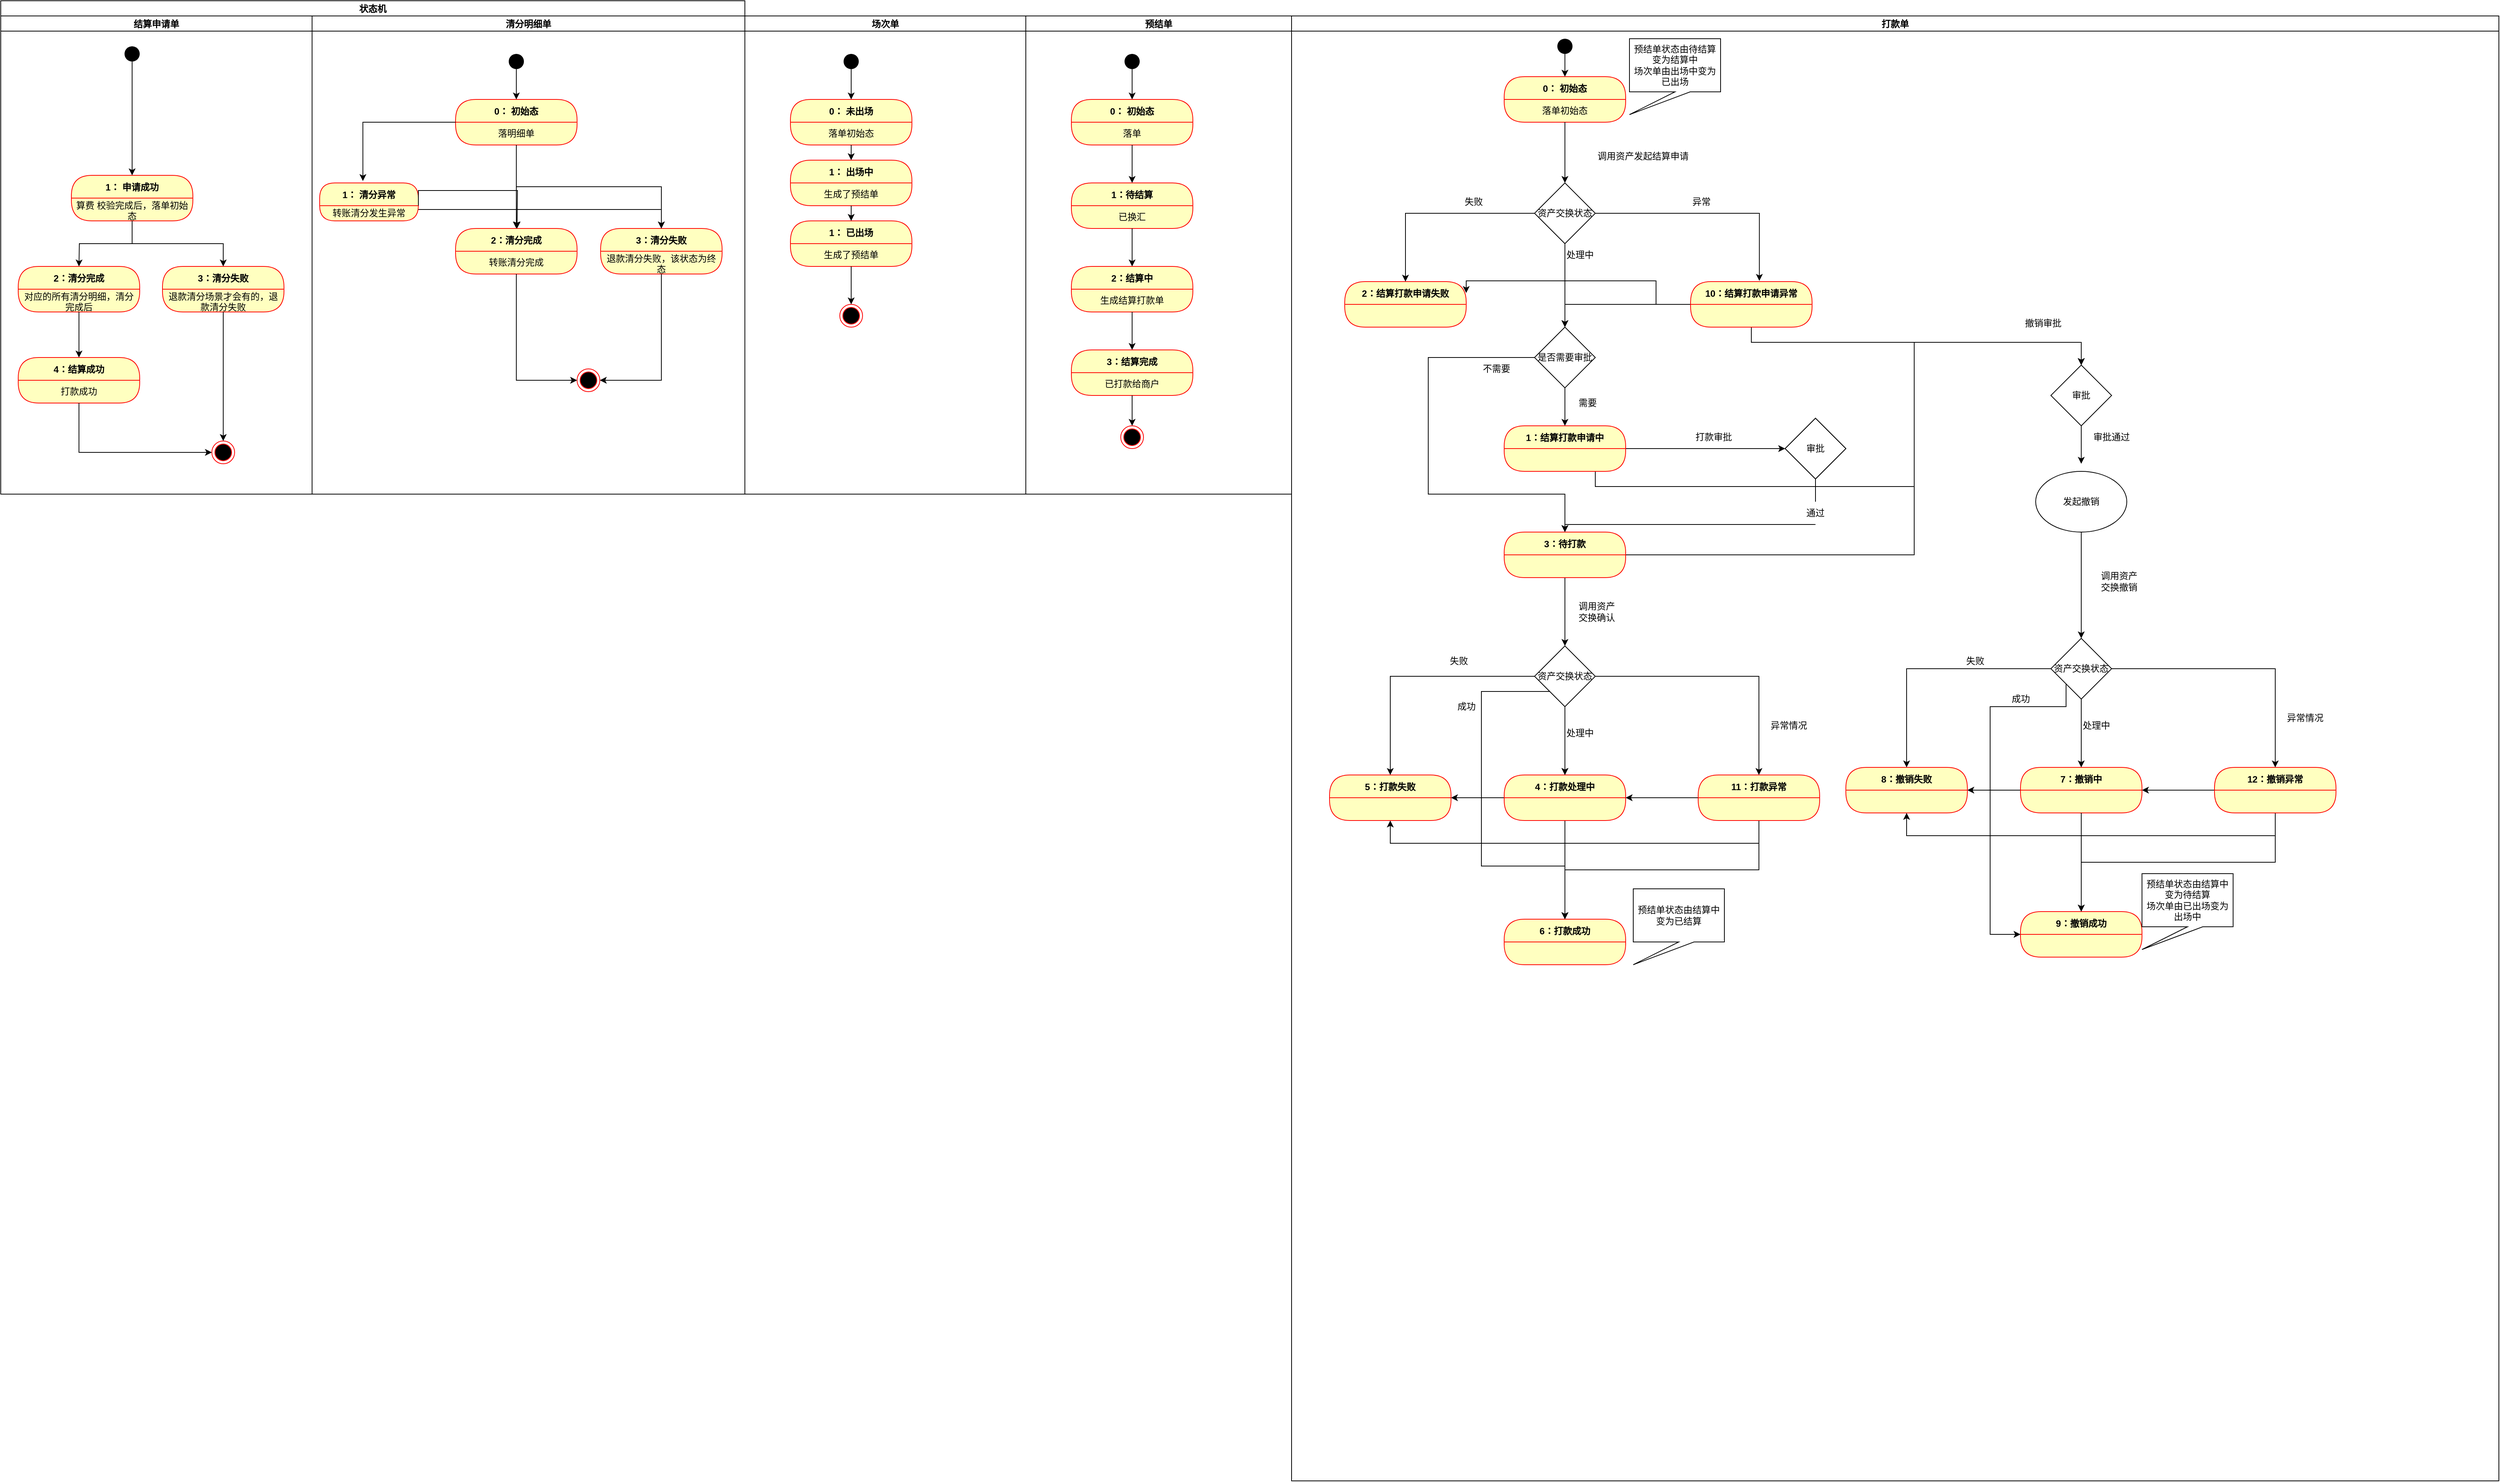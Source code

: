 <mxfile version="15.9.6" type="github">
  <diagram id="C5RBs43oDa-KdzZeNtuy" name="Page-1">
    <mxGraphModel dx="1022" dy="436" grid="1" gridSize="10" guides="1" tooltips="1" connect="1" arrows="1" fold="1" page="1" pageScale="1" pageWidth="827" pageHeight="1169" math="0" shadow="0">
      <root>
        <mxCell id="WIyWlLk6GJQsqaUBKTNV-0" />
        <mxCell id="WIyWlLk6GJQsqaUBKTNV-1" parent="WIyWlLk6GJQsqaUBKTNV-0" />
        <mxCell id="9godZGXGINCwYg5NOnyd-0" value="状态机" style="swimlane;childLayout=stackLayout;resizeParent=1;resizeParentMax=0;startSize=20;flipH=1;" parent="WIyWlLk6GJQsqaUBKTNV-1" vertex="1">
          <mxGeometry x="30" y="40" width="980" height="650" as="geometry" />
        </mxCell>
        <mxCell id="9godZGXGINCwYg5NOnyd-1" value="结算申请单" style="swimlane;startSize=20;" parent="9godZGXGINCwYg5NOnyd-0" vertex="1">
          <mxGeometry y="20" width="410" height="630" as="geometry" />
        </mxCell>
        <mxCell id="9godZGXGINCwYg5NOnyd-2" value="" style="ellipse;fillColor=#000000;strokeColor=none;" parent="9godZGXGINCwYg5NOnyd-1" vertex="1">
          <mxGeometry x="163" y="40" width="20" height="20" as="geometry" />
        </mxCell>
        <mxCell id="9godZGXGINCwYg5NOnyd-21" value="2：清分完成" style="swimlane;fontStyle=1;align=center;verticalAlign=middle;childLayout=stackLayout;horizontal=1;startSize=30;horizontalStack=0;resizeParent=0;resizeLast=1;container=0;fontColor=#000000;collapsible=0;rounded=1;arcSize=30;strokeColor=#ff0000;fillColor=#ffffc0;swimlaneFillColor=#ffffc0;dropTarget=0;" parent="9godZGXGINCwYg5NOnyd-1" vertex="1">
          <mxGeometry x="23" y="330" width="160" height="60" as="geometry" />
        </mxCell>
        <mxCell id="9godZGXGINCwYg5NOnyd-22" value="对应的所有清分明细，清分完成后" style="text;html=1;strokeColor=none;fillColor=none;align=center;verticalAlign=middle;spacingLeft=4;spacingRight=4;whiteSpace=wrap;overflow=hidden;rotatable=0;fontColor=#000000;" parent="9godZGXGINCwYg5NOnyd-21" vertex="1">
          <mxGeometry y="30" width="160" height="30" as="geometry" />
        </mxCell>
        <mxCell id="9godZGXGINCwYg5NOnyd-23" value="3：清分失败" style="swimlane;fontStyle=1;align=center;verticalAlign=middle;childLayout=stackLayout;horizontal=1;startSize=30;horizontalStack=0;resizeParent=0;resizeLast=1;container=0;fontColor=#000000;collapsible=0;rounded=1;arcSize=30;strokeColor=#ff0000;fillColor=#ffffc0;swimlaneFillColor=#ffffc0;dropTarget=0;" parent="9godZGXGINCwYg5NOnyd-1" vertex="1">
          <mxGeometry x="213" y="330" width="160" height="60" as="geometry" />
        </mxCell>
        <mxCell id="9godZGXGINCwYg5NOnyd-24" value="退款清分场景才会有的，退款清分失败" style="text;html=1;strokeColor=none;fillColor=none;align=center;verticalAlign=middle;spacingLeft=4;spacingRight=4;whiteSpace=wrap;overflow=hidden;rotatable=0;fontColor=#000000;" parent="9godZGXGINCwYg5NOnyd-23" vertex="1">
          <mxGeometry y="30" width="160" height="30" as="geometry" />
        </mxCell>
        <mxCell id="9godZGXGINCwYg5NOnyd-120" value="4：结算成功" style="swimlane;fontStyle=1;align=center;verticalAlign=middle;childLayout=stackLayout;horizontal=1;startSize=30;horizontalStack=0;resizeParent=0;resizeLast=1;container=0;fontColor=#000000;collapsible=0;rounded=1;arcSize=30;strokeColor=#ff0000;fillColor=#ffffc0;swimlaneFillColor=#ffffc0;dropTarget=0;" parent="9godZGXGINCwYg5NOnyd-1" vertex="1">
          <mxGeometry x="23" y="450" width="160" height="60" as="geometry" />
        </mxCell>
        <mxCell id="9godZGXGINCwYg5NOnyd-121" value="打款成功" style="text;html=1;strokeColor=none;fillColor=none;align=center;verticalAlign=middle;spacingLeft=4;spacingRight=4;whiteSpace=wrap;overflow=hidden;rotatable=0;fontColor=#000000;" parent="9godZGXGINCwYg5NOnyd-120" vertex="1">
          <mxGeometry y="30" width="160" height="30" as="geometry" />
        </mxCell>
        <mxCell id="9godZGXGINCwYg5NOnyd-122" style="edgeStyle=orthogonalEdgeStyle;rounded=0;orthogonalLoop=1;jettySize=auto;html=1;exitX=0.5;exitY=1;exitDx=0;exitDy=0;" parent="9godZGXGINCwYg5NOnyd-1" source="9godZGXGINCwYg5NOnyd-22" target="9godZGXGINCwYg5NOnyd-120" edge="1">
          <mxGeometry relative="1" as="geometry" />
        </mxCell>
        <mxCell id="JepZI6qPRmWvE8bCLH6A-1" value="" style="ellipse;html=1;shape=endState;fillColor=#000000;strokeColor=#ff0000;" parent="9godZGXGINCwYg5NOnyd-1" vertex="1">
          <mxGeometry x="278" y="560" width="30" height="30" as="geometry" />
        </mxCell>
        <mxCell id="JepZI6qPRmWvE8bCLH6A-19" style="edgeStyle=orthogonalEdgeStyle;rounded=0;orthogonalLoop=1;jettySize=auto;html=1;exitX=0.5;exitY=1;exitDx=0;exitDy=0;entryX=0;entryY=0.5;entryDx=0;entryDy=0;" parent="9godZGXGINCwYg5NOnyd-1" source="9godZGXGINCwYg5NOnyd-121" target="JepZI6qPRmWvE8bCLH6A-1" edge="1">
          <mxGeometry relative="1" as="geometry">
            <mxPoint x="103" y="580" as="targetPoint" />
          </mxGeometry>
        </mxCell>
        <mxCell id="9godZGXGINCwYg5NOnyd-4" value="清分明细单" style="swimlane;startSize=20;" parent="9godZGXGINCwYg5NOnyd-0" vertex="1">
          <mxGeometry x="410" y="20" width="570" height="630" as="geometry" />
        </mxCell>
        <mxCell id="9godZGXGINCwYg5NOnyd-30" value="" style="ellipse;fillColor=#000000;strokeColor=none;" parent="9godZGXGINCwYg5NOnyd-4" vertex="1">
          <mxGeometry x="259" y="50" width="20" height="20" as="geometry" />
        </mxCell>
        <mxCell id="9godZGXGINCwYg5NOnyd-31" value="0： 初始态" style="swimlane;fontStyle=1;align=center;verticalAlign=middle;childLayout=stackLayout;horizontal=1;startSize=30;horizontalStack=0;resizeParent=0;resizeLast=1;container=0;fontColor=#000000;collapsible=0;rounded=1;arcSize=30;strokeColor=#ff0000;fillColor=#ffffc0;swimlaneFillColor=#ffffc0;dropTarget=0;" parent="9godZGXGINCwYg5NOnyd-4" vertex="1">
          <mxGeometry x="189" y="110" width="160" height="60" as="geometry" />
        </mxCell>
        <mxCell id="9godZGXGINCwYg5NOnyd-32" value="落明细单" style="text;html=1;strokeColor=none;fillColor=none;align=center;verticalAlign=middle;spacingLeft=4;spacingRight=4;whiteSpace=wrap;overflow=hidden;rotatable=0;fontColor=#000000;" parent="9godZGXGINCwYg5NOnyd-31" vertex="1">
          <mxGeometry y="30" width="160" height="30" as="geometry" />
        </mxCell>
        <mxCell id="9godZGXGINCwYg5NOnyd-29" style="edgeStyle=orthogonalEdgeStyle;rounded=0;orthogonalLoop=1;jettySize=auto;html=1;exitX=0.5;exitY=1;exitDx=0;exitDy=0;entryX=0.5;entryY=0;entryDx=0;entryDy=0;" parent="9godZGXGINCwYg5NOnyd-4" source="9godZGXGINCwYg5NOnyd-30" target="9godZGXGINCwYg5NOnyd-31" edge="1">
          <mxGeometry relative="1" as="geometry" />
        </mxCell>
        <mxCell id="9godZGXGINCwYg5NOnyd-33" value="2：清分完成" style="swimlane;fontStyle=1;align=center;verticalAlign=middle;childLayout=stackLayout;horizontal=1;startSize=30;horizontalStack=0;resizeParent=0;resizeLast=1;container=0;fontColor=#000000;collapsible=0;rounded=1;arcSize=30;strokeColor=#ff0000;fillColor=#ffffc0;swimlaneFillColor=#ffffc0;dropTarget=0;" parent="9godZGXGINCwYg5NOnyd-4" vertex="1">
          <mxGeometry x="189" y="280" width="160" height="60" as="geometry" />
        </mxCell>
        <mxCell id="9godZGXGINCwYg5NOnyd-34" value="转账清分完成" style="text;html=1;strokeColor=none;fillColor=none;align=center;verticalAlign=middle;spacingLeft=4;spacingRight=4;whiteSpace=wrap;overflow=hidden;rotatable=0;fontColor=#000000;" parent="9godZGXGINCwYg5NOnyd-33" vertex="1">
          <mxGeometry y="30" width="160" height="30" as="geometry" />
        </mxCell>
        <mxCell id="9godZGXGINCwYg5NOnyd-35" value="3：清分失败" style="swimlane;fontStyle=1;align=center;verticalAlign=middle;childLayout=stackLayout;horizontal=1;startSize=30;horizontalStack=0;resizeParent=0;resizeLast=1;container=0;fontColor=#000000;collapsible=0;rounded=1;arcSize=30;strokeColor=#ff0000;fillColor=#ffffc0;swimlaneFillColor=#ffffc0;dropTarget=0;" parent="9godZGXGINCwYg5NOnyd-4" vertex="1">
          <mxGeometry x="380" y="280" width="160" height="60" as="geometry" />
        </mxCell>
        <mxCell id="9godZGXGINCwYg5NOnyd-36" value="退款清分失败，该状态为终态" style="text;html=1;strokeColor=none;fillColor=none;align=center;verticalAlign=middle;spacingLeft=4;spacingRight=4;whiteSpace=wrap;overflow=hidden;rotatable=0;fontColor=#000000;" parent="9godZGXGINCwYg5NOnyd-35" vertex="1">
          <mxGeometry y="30" width="160" height="30" as="geometry" />
        </mxCell>
        <mxCell id="9godZGXGINCwYg5NOnyd-38" value="1： 清分异常" style="swimlane;fontStyle=1;align=center;verticalAlign=middle;childLayout=stackLayout;horizontal=1;startSize=30;horizontalStack=0;resizeParent=0;resizeLast=1;container=0;fontColor=#000000;collapsible=0;rounded=1;arcSize=30;strokeColor=#ff0000;fillColor=#ffffc0;swimlaneFillColor=#ffffc0;dropTarget=0;" parent="9godZGXGINCwYg5NOnyd-4" vertex="1">
          <mxGeometry x="10" y="220" width="130" height="50" as="geometry" />
        </mxCell>
        <mxCell id="9godZGXGINCwYg5NOnyd-39" value="转账清分发生异常" style="text;html=1;strokeColor=none;fillColor=none;align=center;verticalAlign=middle;spacingLeft=4;spacingRight=4;whiteSpace=wrap;overflow=hidden;rotatable=0;fontColor=#000000;" parent="9godZGXGINCwYg5NOnyd-38" vertex="1">
          <mxGeometry y="30" width="130" height="20" as="geometry" />
        </mxCell>
        <mxCell id="JepZI6qPRmWvE8bCLH6A-5" value="" style="ellipse;html=1;shape=endState;fillColor=#000000;strokeColor=#ff0000;" parent="9godZGXGINCwYg5NOnyd-4" vertex="1">
          <mxGeometry x="349" y="465" width="30" height="30" as="geometry" />
        </mxCell>
        <mxCell id="JepZI6qPRmWvE8bCLH6A-21" style="edgeStyle=orthogonalEdgeStyle;rounded=0;orthogonalLoop=1;jettySize=auto;html=1;exitX=0;exitY=0.5;exitDx=0;exitDy=0;entryX=0.438;entryY=-0.05;entryDx=0;entryDy=0;entryPerimeter=0;" parent="9godZGXGINCwYg5NOnyd-4" source="9godZGXGINCwYg5NOnyd-31" target="9godZGXGINCwYg5NOnyd-38" edge="1">
          <mxGeometry relative="1" as="geometry">
            <mxPoint x="100" y="140" as="targetPoint" />
          </mxGeometry>
        </mxCell>
        <mxCell id="JepZI6qPRmWvE8bCLH6A-22" style="edgeStyle=orthogonalEdgeStyle;rounded=0;orthogonalLoop=1;jettySize=auto;html=1;exitX=0.5;exitY=1;exitDx=0;exitDy=0;entryX=0.5;entryY=0;entryDx=0;entryDy=0;" parent="9godZGXGINCwYg5NOnyd-4" source="9godZGXGINCwYg5NOnyd-32" target="9godZGXGINCwYg5NOnyd-33" edge="1">
          <mxGeometry relative="1" as="geometry" />
        </mxCell>
        <mxCell id="JepZI6qPRmWvE8bCLH6A-25" style="edgeStyle=orthogonalEdgeStyle;rounded=0;orthogonalLoop=1;jettySize=auto;html=1;exitX=0.5;exitY=1;exitDx=0;exitDy=0;entryX=0;entryY=0.5;entryDx=0;entryDy=0;" parent="9godZGXGINCwYg5NOnyd-4" source="9godZGXGINCwYg5NOnyd-34" target="JepZI6qPRmWvE8bCLH6A-5" edge="1">
          <mxGeometry relative="1" as="geometry">
            <mxPoint x="269" y="490" as="targetPoint" />
          </mxGeometry>
        </mxCell>
        <mxCell id="JepZI6qPRmWvE8bCLH6A-26" style="edgeStyle=orthogonalEdgeStyle;rounded=0;orthogonalLoop=1;jettySize=auto;html=1;exitX=0.5;exitY=1;exitDx=0;exitDy=0;entryX=1;entryY=0.5;entryDx=0;entryDy=0;" parent="9godZGXGINCwYg5NOnyd-4" source="9godZGXGINCwYg5NOnyd-36" target="JepZI6qPRmWvE8bCLH6A-5" edge="1">
          <mxGeometry relative="1" as="geometry">
            <mxPoint x="460" y="480" as="targetPoint" />
          </mxGeometry>
        </mxCell>
        <mxCell id="JepZI6qPRmWvE8bCLH6A-28" style="edgeStyle=orthogonalEdgeStyle;rounded=0;orthogonalLoop=1;jettySize=auto;html=1;exitX=1;exitY=0.25;exitDx=0;exitDy=0;entryX=0.5;entryY=0;entryDx=0;entryDy=0;" parent="9godZGXGINCwYg5NOnyd-4" source="9godZGXGINCwYg5NOnyd-39" target="9godZGXGINCwYg5NOnyd-35" edge="1">
          <mxGeometry relative="1" as="geometry" />
        </mxCell>
        <mxCell id="JepZI6qPRmWvE8bCLH6A-30" style="edgeStyle=orthogonalEdgeStyle;rounded=0;orthogonalLoop=1;jettySize=auto;html=1;exitX=0.5;exitY=1;exitDx=0;exitDy=0;entryX=0.5;entryY=0;entryDx=0;entryDy=0;" parent="9godZGXGINCwYg5NOnyd-4" source="9godZGXGINCwYg5NOnyd-32" target="9godZGXGINCwYg5NOnyd-35" edge="1">
          <mxGeometry relative="1" as="geometry" />
        </mxCell>
        <mxCell id="9godZGXGINCwYg5NOnyd-19" value="1： 申请成功" style="swimlane;fontStyle=1;align=center;verticalAlign=middle;childLayout=stackLayout;horizontal=1;startSize=30;horizontalStack=0;resizeParent=0;resizeLast=1;container=0;fontColor=#000000;collapsible=0;rounded=1;arcSize=30;strokeColor=#ff0000;fillColor=#ffffc0;swimlaneFillColor=#ffffc0;dropTarget=0;" parent="WIyWlLk6GJQsqaUBKTNV-1" vertex="1">
          <mxGeometry x="123" y="270" width="160" height="60" as="geometry" />
        </mxCell>
        <mxCell id="9godZGXGINCwYg5NOnyd-20" value="算费 校验完成后，落单初始态" style="text;html=1;strokeColor=none;fillColor=none;align=center;verticalAlign=middle;spacingLeft=4;spacingRight=4;whiteSpace=wrap;overflow=hidden;rotatable=0;fontColor=#000000;" parent="9godZGXGINCwYg5NOnyd-19" vertex="1">
          <mxGeometry y="30" width="160" height="30" as="geometry" />
        </mxCell>
        <mxCell id="9godZGXGINCwYg5NOnyd-27" style="edgeStyle=orthogonalEdgeStyle;rounded=0;orthogonalLoop=1;jettySize=auto;html=1;exitX=0.5;exitY=1;exitDx=0;exitDy=0;entryX=0.5;entryY=0;entryDx=0;entryDy=0;" parent="WIyWlLk6GJQsqaUBKTNV-1" source="9godZGXGINCwYg5NOnyd-20" edge="1">
          <mxGeometry relative="1" as="geometry">
            <mxPoint x="133" y="390" as="targetPoint" />
          </mxGeometry>
        </mxCell>
        <mxCell id="9godZGXGINCwYg5NOnyd-88" style="edgeStyle=orthogonalEdgeStyle;rounded=0;orthogonalLoop=1;jettySize=auto;html=1;exitX=0.5;exitY=1;exitDx=0;exitDy=0;" parent="WIyWlLk6GJQsqaUBKTNV-1" source="9godZGXGINCwYg5NOnyd-20" target="9godZGXGINCwYg5NOnyd-23" edge="1">
          <mxGeometry relative="1" as="geometry" />
        </mxCell>
        <mxCell id="9godZGXGINCwYg5NOnyd-5" value="场次单" style="swimlane;startSize=20;" parent="WIyWlLk6GJQsqaUBKTNV-1" vertex="1">
          <mxGeometry x="1010" y="60" width="370" height="630" as="geometry" />
        </mxCell>
        <mxCell id="9godZGXGINCwYg5NOnyd-44" value="" style="ellipse;fillColor=#000000;strokeColor=none;" parent="9godZGXGINCwYg5NOnyd-5" vertex="1">
          <mxGeometry x="130" y="50" width="20" height="20" as="geometry" />
        </mxCell>
        <mxCell id="9godZGXGINCwYg5NOnyd-45" value="0： 未出场" style="swimlane;fontStyle=1;align=center;verticalAlign=middle;childLayout=stackLayout;horizontal=1;startSize=30;horizontalStack=0;resizeParent=0;resizeLast=1;container=0;fontColor=#000000;collapsible=0;rounded=1;arcSize=30;strokeColor=#ff0000;fillColor=#ffffc0;swimlaneFillColor=#ffffc0;dropTarget=0;" parent="9godZGXGINCwYg5NOnyd-5" vertex="1">
          <mxGeometry x="60" y="110" width="160" height="60" as="geometry" />
        </mxCell>
        <mxCell id="9godZGXGINCwYg5NOnyd-43" style="edgeStyle=orthogonalEdgeStyle;rounded=0;orthogonalLoop=1;jettySize=auto;html=1;exitX=0.5;exitY=1;exitDx=0;exitDy=0;entryX=0.5;entryY=0;entryDx=0;entryDy=0;" parent="9godZGXGINCwYg5NOnyd-5" source="9godZGXGINCwYg5NOnyd-44" target="9godZGXGINCwYg5NOnyd-45" edge="1">
          <mxGeometry relative="1" as="geometry" />
        </mxCell>
        <mxCell id="9godZGXGINCwYg5NOnyd-52" value="1： 已出场" style="swimlane;fontStyle=1;align=center;verticalAlign=middle;childLayout=stackLayout;horizontal=1;startSize=30;horizontalStack=0;resizeParent=0;resizeLast=1;container=0;fontColor=#000000;collapsible=0;rounded=1;arcSize=30;strokeColor=#ff0000;fillColor=#ffffc0;swimlaneFillColor=#ffffc0;dropTarget=0;" parent="9godZGXGINCwYg5NOnyd-5" vertex="1">
          <mxGeometry x="60" y="270" width="160" height="60" as="geometry" />
        </mxCell>
        <mxCell id="9godZGXGINCwYg5NOnyd-53" value="生成了预结单" style="text;html=1;strokeColor=none;fillColor=none;align=center;verticalAlign=middle;spacingLeft=4;spacingRight=4;whiteSpace=wrap;overflow=hidden;rotatable=0;fontColor=#000000;" parent="9godZGXGINCwYg5NOnyd-52" vertex="1">
          <mxGeometry y="30" width="160" height="30" as="geometry" />
        </mxCell>
        <mxCell id="o1LpcOGImPsOHty47s-X-2" style="edgeStyle=orthogonalEdgeStyle;rounded=0;orthogonalLoop=1;jettySize=auto;html=1;exitX=0.5;exitY=1;exitDx=0;exitDy=0;entryX=0.5;entryY=0;entryDx=0;entryDy=0;" parent="9godZGXGINCwYg5NOnyd-5" source="9godZGXGINCwYg5NOnyd-46" target="o1LpcOGImPsOHty47s-X-0" edge="1">
          <mxGeometry relative="1" as="geometry" />
        </mxCell>
        <mxCell id="9godZGXGINCwYg5NOnyd-46" value="落单初始态" style="text;html=1;strokeColor=none;fillColor=none;align=center;verticalAlign=middle;spacingLeft=4;spacingRight=4;whiteSpace=wrap;overflow=hidden;rotatable=0;fontColor=#000000;" parent="9godZGXGINCwYg5NOnyd-5" vertex="1">
          <mxGeometry x="60" y="140" width="160" height="30" as="geometry" />
        </mxCell>
        <mxCell id="JepZI6qPRmWvE8bCLH6A-13" value="" style="ellipse;html=1;shape=endState;fillColor=#000000;strokeColor=#ff0000;" parent="9godZGXGINCwYg5NOnyd-5" vertex="1">
          <mxGeometry x="125" y="380" width="30" height="30" as="geometry" />
        </mxCell>
        <mxCell id="JepZI6qPRmWvE8bCLH6A-14" style="edgeStyle=orthogonalEdgeStyle;rounded=0;orthogonalLoop=1;jettySize=auto;html=1;exitX=0.5;exitY=1;exitDx=0;exitDy=0;" parent="9godZGXGINCwYg5NOnyd-5" source="9godZGXGINCwYg5NOnyd-53" target="JepZI6qPRmWvE8bCLH6A-13" edge="1">
          <mxGeometry relative="1" as="geometry" />
        </mxCell>
        <mxCell id="o1LpcOGImPsOHty47s-X-0" value="1： 出场中" style="swimlane;fontStyle=1;align=center;verticalAlign=middle;childLayout=stackLayout;horizontal=1;startSize=30;horizontalStack=0;resizeParent=0;resizeLast=1;container=0;fontColor=#000000;collapsible=0;rounded=1;arcSize=30;strokeColor=#ff0000;fillColor=#ffffc0;swimlaneFillColor=#ffffc0;dropTarget=0;" parent="9godZGXGINCwYg5NOnyd-5" vertex="1">
          <mxGeometry x="60" y="190" width="160" height="60" as="geometry" />
        </mxCell>
        <mxCell id="o1LpcOGImPsOHty47s-X-1" value="生成了预结单" style="text;html=1;strokeColor=none;fillColor=none;align=center;verticalAlign=middle;spacingLeft=4;spacingRight=4;whiteSpace=wrap;overflow=hidden;rotatable=0;fontColor=#000000;" parent="o1LpcOGImPsOHty47s-X-0" vertex="1">
          <mxGeometry y="30" width="160" height="30" as="geometry" />
        </mxCell>
        <mxCell id="o1LpcOGImPsOHty47s-X-3" style="edgeStyle=orthogonalEdgeStyle;rounded=0;orthogonalLoop=1;jettySize=auto;html=1;exitX=0.5;exitY=1;exitDx=0;exitDy=0;entryX=0.5;entryY=0;entryDx=0;entryDy=0;" parent="9godZGXGINCwYg5NOnyd-5" source="o1LpcOGImPsOHty47s-X-1" target="9godZGXGINCwYg5NOnyd-52" edge="1">
          <mxGeometry relative="1" as="geometry" />
        </mxCell>
        <mxCell id="9godZGXGINCwYg5NOnyd-56" value="预结单" style="swimlane;startSize=20;" parent="WIyWlLk6GJQsqaUBKTNV-1" vertex="1">
          <mxGeometry x="1380" y="60" width="350" height="630" as="geometry" />
        </mxCell>
        <mxCell id="9godZGXGINCwYg5NOnyd-57" value="" style="ellipse;fillColor=#000000;strokeColor=none;" parent="9godZGXGINCwYg5NOnyd-56" vertex="1">
          <mxGeometry x="130" y="50" width="20" height="20" as="geometry" />
        </mxCell>
        <mxCell id="9godZGXGINCwYg5NOnyd-58" value="0： 初始态" style="swimlane;fontStyle=1;align=center;verticalAlign=middle;childLayout=stackLayout;horizontal=1;startSize=30;horizontalStack=0;resizeParent=0;resizeLast=1;container=0;fontColor=#000000;collapsible=0;rounded=1;arcSize=30;strokeColor=#ff0000;fillColor=#ffffc0;swimlaneFillColor=#ffffc0;dropTarget=0;" parent="9godZGXGINCwYg5NOnyd-56" vertex="1">
          <mxGeometry x="60" y="110" width="160" height="60" as="geometry" />
        </mxCell>
        <mxCell id="9godZGXGINCwYg5NOnyd-59" style="edgeStyle=orthogonalEdgeStyle;rounded=0;orthogonalLoop=1;jettySize=auto;html=1;exitX=0.5;exitY=1;exitDx=0;exitDy=0;entryX=0.5;entryY=0;entryDx=0;entryDy=0;" parent="9godZGXGINCwYg5NOnyd-56" source="9godZGXGINCwYg5NOnyd-57" target="9godZGXGINCwYg5NOnyd-58" edge="1">
          <mxGeometry relative="1" as="geometry" />
        </mxCell>
        <mxCell id="9godZGXGINCwYg5NOnyd-60" value="2：结算中" style="swimlane;fontStyle=1;align=center;verticalAlign=middle;childLayout=stackLayout;horizontal=1;startSize=30;horizontalStack=0;resizeParent=0;resizeLast=1;container=0;fontColor=#000000;collapsible=0;rounded=1;arcSize=30;strokeColor=#ff0000;fillColor=#ffffc0;swimlaneFillColor=#ffffc0;dropTarget=0;" parent="9godZGXGINCwYg5NOnyd-56" vertex="1">
          <mxGeometry x="60" y="330" width="160" height="60" as="geometry" />
        </mxCell>
        <mxCell id="9godZGXGINCwYg5NOnyd-61" value="生成结算打款单" style="text;html=1;strokeColor=none;fillColor=none;align=center;verticalAlign=middle;spacingLeft=4;spacingRight=4;whiteSpace=wrap;overflow=hidden;rotatable=0;fontColor=#000000;" parent="9godZGXGINCwYg5NOnyd-60" vertex="1">
          <mxGeometry y="30" width="160" height="30" as="geometry" />
        </mxCell>
        <mxCell id="XI2NUk_kqbv8LEPc0osQ-83" style="edgeStyle=orthogonalEdgeStyle;rounded=0;orthogonalLoop=1;jettySize=auto;html=1;exitX=0.5;exitY=1;exitDx=0;exitDy=0;entryX=0.5;entryY=0;entryDx=0;entryDy=0;" parent="9godZGXGINCwYg5NOnyd-56" source="9godZGXGINCwYg5NOnyd-66" target="XI2NUk_kqbv8LEPc0osQ-81" edge="1">
          <mxGeometry relative="1" as="geometry" />
        </mxCell>
        <mxCell id="9godZGXGINCwYg5NOnyd-66" value="落单" style="text;html=1;strokeColor=none;fillColor=none;align=center;verticalAlign=middle;spacingLeft=4;spacingRight=4;whiteSpace=wrap;overflow=hidden;rotatable=0;fontColor=#000000;" parent="9godZGXGINCwYg5NOnyd-56" vertex="1">
          <mxGeometry x="60" y="140" width="160" height="30" as="geometry" />
        </mxCell>
        <mxCell id="9godZGXGINCwYg5NOnyd-67" value="3：结算完成" style="swimlane;fontStyle=1;align=center;verticalAlign=middle;childLayout=stackLayout;horizontal=1;startSize=30;horizontalStack=0;resizeParent=0;resizeLast=1;container=0;fontColor=#000000;collapsible=0;rounded=1;arcSize=30;strokeColor=#ff0000;fillColor=#ffffc0;swimlaneFillColor=#ffffc0;dropTarget=0;" parent="9godZGXGINCwYg5NOnyd-56" vertex="1">
          <mxGeometry x="60" y="440" width="160" height="60" as="geometry" />
        </mxCell>
        <mxCell id="9godZGXGINCwYg5NOnyd-68" value="已打款给商户" style="text;html=1;strokeColor=none;fillColor=none;align=center;verticalAlign=middle;spacingLeft=4;spacingRight=4;whiteSpace=wrap;overflow=hidden;rotatable=0;fontColor=#000000;" parent="9godZGXGINCwYg5NOnyd-67" vertex="1">
          <mxGeometry y="30" width="160" height="30" as="geometry" />
        </mxCell>
        <mxCell id="9godZGXGINCwYg5NOnyd-69" style="edgeStyle=orthogonalEdgeStyle;rounded=0;orthogonalLoop=1;jettySize=auto;html=1;exitX=0.5;exitY=1;exitDx=0;exitDy=0;" parent="9godZGXGINCwYg5NOnyd-56" source="9godZGXGINCwYg5NOnyd-61" target="9godZGXGINCwYg5NOnyd-67" edge="1">
          <mxGeometry relative="1" as="geometry" />
        </mxCell>
        <mxCell id="JepZI6qPRmWvE8bCLH6A-16" value="" style="ellipse;html=1;shape=endState;fillColor=#000000;strokeColor=#ff0000;" parent="9godZGXGINCwYg5NOnyd-56" vertex="1">
          <mxGeometry x="125" y="540" width="30" height="30" as="geometry" />
        </mxCell>
        <mxCell id="JepZI6qPRmWvE8bCLH6A-17" style="edgeStyle=orthogonalEdgeStyle;rounded=0;orthogonalLoop=1;jettySize=auto;html=1;exitX=0.5;exitY=1;exitDx=0;exitDy=0;entryX=0.5;entryY=0;entryDx=0;entryDy=0;" parent="9godZGXGINCwYg5NOnyd-56" source="9godZGXGINCwYg5NOnyd-68" target="JepZI6qPRmWvE8bCLH6A-16" edge="1">
          <mxGeometry relative="1" as="geometry" />
        </mxCell>
        <mxCell id="XI2NUk_kqbv8LEPc0osQ-81" value="1：待结算" style="swimlane;fontStyle=1;align=center;verticalAlign=middle;childLayout=stackLayout;horizontal=1;startSize=30;horizontalStack=0;resizeParent=0;resizeLast=1;container=0;fontColor=#000000;collapsible=0;rounded=1;arcSize=30;strokeColor=#ff0000;fillColor=#ffffc0;swimlaneFillColor=#ffffc0;dropTarget=0;" parent="9godZGXGINCwYg5NOnyd-56" vertex="1">
          <mxGeometry x="60" y="220" width="160" height="60" as="geometry" />
        </mxCell>
        <mxCell id="XI2NUk_kqbv8LEPc0osQ-82" value="已换汇" style="text;html=1;strokeColor=none;fillColor=none;align=center;verticalAlign=middle;spacingLeft=4;spacingRight=4;whiteSpace=wrap;overflow=hidden;rotatable=0;fontColor=#000000;" parent="XI2NUk_kqbv8LEPc0osQ-81" vertex="1">
          <mxGeometry y="30" width="160" height="30" as="geometry" />
        </mxCell>
        <mxCell id="XI2NUk_kqbv8LEPc0osQ-84" style="edgeStyle=orthogonalEdgeStyle;rounded=0;orthogonalLoop=1;jettySize=auto;html=1;exitX=0.5;exitY=1;exitDx=0;exitDy=0;entryX=0.5;entryY=0;entryDx=0;entryDy=0;" parent="9godZGXGINCwYg5NOnyd-56" source="XI2NUk_kqbv8LEPc0osQ-82" target="9godZGXGINCwYg5NOnyd-60" edge="1">
          <mxGeometry relative="1" as="geometry" />
        </mxCell>
        <mxCell id="JepZI6qPRmWvE8bCLH6A-20" style="edgeStyle=orthogonalEdgeStyle;rounded=0;orthogonalLoop=1;jettySize=auto;html=1;exitX=0.5;exitY=1;exitDx=0;exitDy=0;" parent="WIyWlLk6GJQsqaUBKTNV-1" source="9godZGXGINCwYg5NOnyd-24" edge="1">
          <mxGeometry relative="1" as="geometry">
            <mxPoint x="323" y="620" as="targetPoint" />
          </mxGeometry>
        </mxCell>
        <mxCell id="JepZI6qPRmWvE8bCLH6A-27" style="edgeStyle=orthogonalEdgeStyle;rounded=0;orthogonalLoop=1;jettySize=auto;html=1;exitX=1;exitY=0;exitDx=0;exitDy=0;" parent="WIyWlLk6GJQsqaUBKTNV-1" source="9godZGXGINCwYg5NOnyd-39" edge="1">
          <mxGeometry relative="1" as="geometry">
            <mxPoint x="710" y="340" as="targetPoint" />
          </mxGeometry>
        </mxCell>
        <mxCell id="Cto07y3O0XY3xtAVVBjB-0" style="edgeStyle=orthogonalEdgeStyle;rounded=0;orthogonalLoop=1;jettySize=auto;html=1;exitX=0.5;exitY=1;exitDx=0;exitDy=0;" parent="WIyWlLk6GJQsqaUBKTNV-1" source="9godZGXGINCwYg5NOnyd-2" target="9godZGXGINCwYg5NOnyd-19" edge="1">
          <mxGeometry relative="1" as="geometry" />
        </mxCell>
        <mxCell id="XI2NUk_kqbv8LEPc0osQ-0" value="打款单" style="swimlane;startSize=20;" parent="WIyWlLk6GJQsqaUBKTNV-1" vertex="1">
          <mxGeometry x="1730" y="60" width="1590" height="1930" as="geometry" />
        </mxCell>
        <mxCell id="XI2NUk_kqbv8LEPc0osQ-1" value="" style="ellipse;fillColor=#000000;strokeColor=none;" parent="XI2NUk_kqbv8LEPc0osQ-0" vertex="1">
          <mxGeometry x="350" y="30" width="20" height="20" as="geometry" />
        </mxCell>
        <mxCell id="XI2NUk_kqbv8LEPc0osQ-2" value="0： 初始态" style="swimlane;fontStyle=1;align=center;verticalAlign=middle;childLayout=stackLayout;horizontal=1;startSize=30;horizontalStack=0;resizeParent=0;resizeLast=1;container=0;fontColor=#000000;collapsible=0;rounded=1;arcSize=30;strokeColor=#ff0000;fillColor=#ffffc0;swimlaneFillColor=#ffffc0;dropTarget=0;" parent="XI2NUk_kqbv8LEPc0osQ-0" vertex="1">
          <mxGeometry x="280" y="80" width="160" height="60" as="geometry" />
        </mxCell>
        <mxCell id="XI2NUk_kqbv8LEPc0osQ-3" style="edgeStyle=orthogonalEdgeStyle;rounded=0;orthogonalLoop=1;jettySize=auto;html=1;exitX=0.5;exitY=1;exitDx=0;exitDy=0;entryX=0.5;entryY=0;entryDx=0;entryDy=0;" parent="XI2NUk_kqbv8LEPc0osQ-0" source="XI2NUk_kqbv8LEPc0osQ-1" target="XI2NUk_kqbv8LEPc0osQ-2" edge="1">
          <mxGeometry relative="1" as="geometry" />
        </mxCell>
        <mxCell id="XI2NUk_kqbv8LEPc0osQ-4" style="edgeStyle=orthogonalEdgeStyle;rounded=0;orthogonalLoop=1;jettySize=auto;html=1;exitX=0.5;exitY=1;exitDx=0;exitDy=0;" parent="XI2NUk_kqbv8LEPc0osQ-0" source="XI2NUk_kqbv8LEPc0osQ-5" target="XI2NUk_kqbv8LEPc0osQ-16" edge="1">
          <mxGeometry relative="1" as="geometry" />
        </mxCell>
        <mxCell id="XI2NUk_kqbv8LEPc0osQ-5" value="落单初始态" style="text;html=1;strokeColor=none;fillColor=none;align=center;verticalAlign=middle;spacingLeft=4;spacingRight=4;whiteSpace=wrap;overflow=hidden;rotatable=0;fontColor=#000000;" parent="XI2NUk_kqbv8LEPc0osQ-0" vertex="1">
          <mxGeometry x="280" y="110" width="160" height="30" as="geometry" />
        </mxCell>
        <mxCell id="XI2NUk_kqbv8LEPc0osQ-6" style="edgeStyle=orthogonalEdgeStyle;rounded=0;orthogonalLoop=1;jettySize=auto;html=1;" parent="XI2NUk_kqbv8LEPc0osQ-0" source="XI2NUk_kqbv8LEPc0osQ-7" edge="1">
          <mxGeometry relative="1" as="geometry">
            <mxPoint x="650" y="570" as="targetPoint" />
          </mxGeometry>
        </mxCell>
        <mxCell id="XI2NUk_kqbv8LEPc0osQ-95" style="edgeStyle=orthogonalEdgeStyle;rounded=0;orthogonalLoop=1;jettySize=auto;html=1;exitX=0.75;exitY=1;exitDx=0;exitDy=0;entryX=0.5;entryY=0;entryDx=0;entryDy=0;" parent="XI2NUk_kqbv8LEPc0osQ-0" source="XI2NUk_kqbv8LEPc0osQ-7" target="XI2NUk_kqbv8LEPc0osQ-88" edge="1">
          <mxGeometry relative="1" as="geometry">
            <Array as="points">
              <mxPoint x="400" y="620" />
              <mxPoint x="820" y="620" />
              <mxPoint x="820" y="430" />
              <mxPoint x="1040" y="430" />
            </Array>
          </mxGeometry>
        </mxCell>
        <mxCell id="XI2NUk_kqbv8LEPc0osQ-7" value="1：结算打款申请中" style="swimlane;fontStyle=1;align=center;verticalAlign=middle;childLayout=stackLayout;horizontal=1;startSize=30;horizontalStack=0;resizeParent=0;resizeLast=1;container=0;fontColor=#000000;collapsible=0;rounded=1;arcSize=30;strokeColor=#ff0000;fillColor=#ffffc0;swimlaneFillColor=#ffffc0;dropTarget=0;" parent="XI2NUk_kqbv8LEPc0osQ-0" vertex="1">
          <mxGeometry x="280" y="540" width="160" height="60" as="geometry" />
        </mxCell>
        <mxCell id="XI2NUk_kqbv8LEPc0osQ-8" value="调用资产发起结算申请" style="text;html=1;strokeColor=none;fillColor=none;align=center;verticalAlign=middle;spacingLeft=4;spacingRight=4;whiteSpace=wrap;overflow=hidden;rotatable=0;fontColor=#000000;" parent="XI2NUk_kqbv8LEPc0osQ-0" vertex="1">
          <mxGeometry x="390" y="170" width="145.5" height="30" as="geometry" />
        </mxCell>
        <mxCell id="XI2NUk_kqbv8LEPc0osQ-9" value="2：结算打款申请失败" style="swimlane;fontStyle=1;align=center;verticalAlign=middle;childLayout=stackLayout;horizontal=1;startSize=30;horizontalStack=0;resizeParent=0;resizeLast=1;container=0;fontColor=#000000;collapsible=0;rounded=1;arcSize=30;strokeColor=#ff0000;fillColor=#ffffc0;swimlaneFillColor=#ffffc0;dropTarget=0;" parent="XI2NUk_kqbv8LEPc0osQ-0" vertex="1">
          <mxGeometry x="70" y="350" width="160" height="60" as="geometry" />
        </mxCell>
        <mxCell id="XI2NUk_kqbv8LEPc0osQ-10" style="edgeStyle=orthogonalEdgeStyle;rounded=0;orthogonalLoop=1;jettySize=auto;html=1;entryX=1;entryY=0.25;entryDx=0;entryDy=0;" parent="XI2NUk_kqbv8LEPc0osQ-0" source="XI2NUk_kqbv8LEPc0osQ-12" target="XI2NUk_kqbv8LEPc0osQ-9" edge="1">
          <mxGeometry relative="1" as="geometry">
            <Array as="points">
              <mxPoint x="480" y="380" />
              <mxPoint x="480" y="349" />
              <mxPoint x="230" y="349" />
            </Array>
          </mxGeometry>
        </mxCell>
        <mxCell id="XI2NUk_kqbv8LEPc0osQ-11" style="edgeStyle=orthogonalEdgeStyle;rounded=0;orthogonalLoop=1;jettySize=auto;html=1;entryX=0.5;entryY=0;entryDx=0;entryDy=0;" parent="XI2NUk_kqbv8LEPc0osQ-0" source="XI2NUk_kqbv8LEPc0osQ-12" target="XI2NUk_kqbv8LEPc0osQ-19" edge="1">
          <mxGeometry relative="1" as="geometry" />
        </mxCell>
        <mxCell id="XI2NUk_kqbv8LEPc0osQ-97" style="edgeStyle=orthogonalEdgeStyle;rounded=0;orthogonalLoop=1;jettySize=auto;html=1;exitX=0.5;exitY=1;exitDx=0;exitDy=0;entryX=0.5;entryY=0;entryDx=0;entryDy=0;" parent="XI2NUk_kqbv8LEPc0osQ-0" source="XI2NUk_kqbv8LEPc0osQ-12" target="XI2NUk_kqbv8LEPc0osQ-88" edge="1">
          <mxGeometry relative="1" as="geometry">
            <Array as="points">
              <mxPoint x="606" y="430" />
              <mxPoint x="1040" y="430" />
            </Array>
          </mxGeometry>
        </mxCell>
        <mxCell id="XI2NUk_kqbv8LEPc0osQ-12" value="10：结算打款申请异常" style="swimlane;fontStyle=1;align=center;verticalAlign=middle;childLayout=stackLayout;horizontal=1;startSize=30;horizontalStack=0;resizeParent=0;resizeLast=1;container=0;fontColor=#000000;collapsible=0;rounded=1;arcSize=30;strokeColor=#ff0000;fillColor=#ffffc0;swimlaneFillColor=#ffffc0;dropTarget=0;" parent="XI2NUk_kqbv8LEPc0osQ-0" vertex="1">
          <mxGeometry x="525.5" y="350" width="160" height="60" as="geometry" />
        </mxCell>
        <mxCell id="XI2NUk_kqbv8LEPc0osQ-13" style="edgeStyle=orthogonalEdgeStyle;rounded=0;orthogonalLoop=1;jettySize=auto;html=1;exitX=0;exitY=0.5;exitDx=0;exitDy=0;" parent="XI2NUk_kqbv8LEPc0osQ-0" source="XI2NUk_kqbv8LEPc0osQ-16" target="XI2NUk_kqbv8LEPc0osQ-9" edge="1">
          <mxGeometry relative="1" as="geometry" />
        </mxCell>
        <mxCell id="XI2NUk_kqbv8LEPc0osQ-14" style="edgeStyle=orthogonalEdgeStyle;rounded=0;orthogonalLoop=1;jettySize=auto;html=1;exitX=1;exitY=0.5;exitDx=0;exitDy=0;entryX=0.566;entryY=-0.017;entryDx=0;entryDy=0;entryPerimeter=0;" parent="XI2NUk_kqbv8LEPc0osQ-0" source="XI2NUk_kqbv8LEPc0osQ-16" target="XI2NUk_kqbv8LEPc0osQ-12" edge="1">
          <mxGeometry relative="1" as="geometry" />
        </mxCell>
        <mxCell id="XI2NUk_kqbv8LEPc0osQ-15" style="edgeStyle=orthogonalEdgeStyle;rounded=0;orthogonalLoop=1;jettySize=auto;html=1;entryX=0.5;entryY=0;entryDx=0;entryDy=0;" parent="XI2NUk_kqbv8LEPc0osQ-0" source="XI2NUk_kqbv8LEPc0osQ-16" target="XI2NUk_kqbv8LEPc0osQ-19" edge="1">
          <mxGeometry relative="1" as="geometry" />
        </mxCell>
        <mxCell id="XI2NUk_kqbv8LEPc0osQ-16" value="资产交换状态" style="rhombus;whiteSpace=wrap;html=1;" parent="XI2NUk_kqbv8LEPc0osQ-0" vertex="1">
          <mxGeometry x="320" y="220" width="80" height="80" as="geometry" />
        </mxCell>
        <mxCell id="XI2NUk_kqbv8LEPc0osQ-17" style="edgeStyle=orthogonalEdgeStyle;rounded=0;orthogonalLoop=1;jettySize=auto;html=1;entryX=0.5;entryY=0;entryDx=0;entryDy=0;" parent="XI2NUk_kqbv8LEPc0osQ-0" source="XI2NUk_kqbv8LEPc0osQ-19" target="XI2NUk_kqbv8LEPc0osQ-7" edge="1">
          <mxGeometry relative="1" as="geometry" />
        </mxCell>
        <mxCell id="XI2NUk_kqbv8LEPc0osQ-18" style="edgeStyle=orthogonalEdgeStyle;rounded=0;orthogonalLoop=1;jettySize=auto;html=1;exitX=1;exitY=0.5;exitDx=0;exitDy=0;" parent="XI2NUk_kqbv8LEPc0osQ-0" source="XI2NUk_kqbv8LEPc0osQ-19" target="XI2NUk_kqbv8LEPc0osQ-21" edge="1">
          <mxGeometry relative="1" as="geometry">
            <Array as="points">
              <mxPoint x="180" y="450" />
              <mxPoint x="180" y="630" />
              <mxPoint x="360" y="630" />
            </Array>
          </mxGeometry>
        </mxCell>
        <mxCell id="XI2NUk_kqbv8LEPc0osQ-19" value="是否需要审批" style="rhombus;whiteSpace=wrap;html=1;" parent="XI2NUk_kqbv8LEPc0osQ-0" vertex="1">
          <mxGeometry x="320" y="410" width="80" height="80" as="geometry" />
        </mxCell>
        <mxCell id="XI2NUk_kqbv8LEPc0osQ-20" style="edgeStyle=orthogonalEdgeStyle;rounded=0;orthogonalLoop=1;jettySize=auto;html=1;exitX=0.5;exitY=1;exitDx=0;exitDy=0;" parent="XI2NUk_kqbv8LEPc0osQ-0" source="XI2NUk_kqbv8LEPc0osQ-21" target="XI2NUk_kqbv8LEPc0osQ-35" edge="1">
          <mxGeometry relative="1" as="geometry" />
        </mxCell>
        <mxCell id="XI2NUk_kqbv8LEPc0osQ-98" style="edgeStyle=orthogonalEdgeStyle;rounded=0;orthogonalLoop=1;jettySize=auto;html=1;entryX=0.5;entryY=0;entryDx=0;entryDy=0;" parent="XI2NUk_kqbv8LEPc0osQ-0" source="XI2NUk_kqbv8LEPc0osQ-21" target="XI2NUk_kqbv8LEPc0osQ-88" edge="1">
          <mxGeometry relative="1" as="geometry">
            <Array as="points">
              <mxPoint x="820" y="710" />
              <mxPoint x="820" y="430" />
              <mxPoint x="1040" y="430" />
            </Array>
          </mxGeometry>
        </mxCell>
        <mxCell id="XI2NUk_kqbv8LEPc0osQ-21" value="3：待打款" style="swimlane;fontStyle=1;align=center;verticalAlign=middle;childLayout=stackLayout;horizontal=1;startSize=30;horizontalStack=0;resizeParent=0;resizeLast=1;container=0;fontColor=#000000;collapsible=0;rounded=1;arcSize=30;strokeColor=#ff0000;fillColor=#ffffc0;swimlaneFillColor=#ffffc0;dropTarget=0;" parent="XI2NUk_kqbv8LEPc0osQ-0" vertex="1">
          <mxGeometry x="280" y="680" width="160" height="60" as="geometry" />
        </mxCell>
        <mxCell id="XI2NUk_kqbv8LEPc0osQ-22" style="edgeStyle=orthogonalEdgeStyle;rounded=0;orthogonalLoop=1;jettySize=auto;html=1;exitX=0.5;exitY=1;exitDx=0;exitDy=0;" parent="XI2NUk_kqbv8LEPc0osQ-0" source="XI2NUk_kqbv8LEPc0osQ-24" target="XI2NUk_kqbv8LEPc0osQ-26" edge="1">
          <mxGeometry relative="1" as="geometry" />
        </mxCell>
        <mxCell id="XI2NUk_kqbv8LEPc0osQ-23" style="edgeStyle=orthogonalEdgeStyle;rounded=0;orthogonalLoop=1;jettySize=auto;html=1;exitX=0;exitY=0.5;exitDx=0;exitDy=0;entryX=1;entryY=0.5;entryDx=0;entryDy=0;" parent="XI2NUk_kqbv8LEPc0osQ-0" source="XI2NUk_kqbv8LEPc0osQ-24" target="XI2NUk_kqbv8LEPc0osQ-25" edge="1">
          <mxGeometry relative="1" as="geometry" />
        </mxCell>
        <mxCell id="XI2NUk_kqbv8LEPc0osQ-24" value="4：打款处理中" style="swimlane;fontStyle=1;align=center;verticalAlign=middle;childLayout=stackLayout;horizontal=1;startSize=30;horizontalStack=0;resizeParent=0;resizeLast=1;container=0;fontColor=#000000;collapsible=0;rounded=1;arcSize=30;strokeColor=#ff0000;fillColor=#ffffc0;swimlaneFillColor=#ffffc0;dropTarget=0;" parent="XI2NUk_kqbv8LEPc0osQ-0" vertex="1">
          <mxGeometry x="280" y="1000" width="160" height="60" as="geometry" />
        </mxCell>
        <mxCell id="XI2NUk_kqbv8LEPc0osQ-25" value="5：打款失败" style="swimlane;fontStyle=1;align=center;verticalAlign=middle;childLayout=stackLayout;horizontal=1;startSize=30;horizontalStack=0;resizeParent=0;resizeLast=1;container=0;fontColor=#000000;collapsible=0;rounded=1;arcSize=30;strokeColor=#ff0000;fillColor=#ffffc0;swimlaneFillColor=#ffffc0;dropTarget=0;" parent="XI2NUk_kqbv8LEPc0osQ-0" vertex="1">
          <mxGeometry x="50" y="1000" width="160" height="60" as="geometry" />
        </mxCell>
        <mxCell id="XI2NUk_kqbv8LEPc0osQ-26" value="6：打款成功" style="swimlane;fontStyle=1;align=center;verticalAlign=middle;childLayout=stackLayout;horizontal=1;startSize=30;horizontalStack=0;resizeParent=0;resizeLast=1;container=0;fontColor=#000000;collapsible=0;rounded=1;arcSize=30;strokeColor=#ff0000;fillColor=#ffffc0;swimlaneFillColor=#ffffc0;dropTarget=0;" parent="XI2NUk_kqbv8LEPc0osQ-0" vertex="1">
          <mxGeometry x="280" y="1190" width="160" height="60" as="geometry" />
        </mxCell>
        <mxCell id="XI2NUk_kqbv8LEPc0osQ-27" style="edgeStyle=orthogonalEdgeStyle;rounded=0;orthogonalLoop=1;jettySize=auto;html=1;exitX=0.5;exitY=1;exitDx=0;exitDy=0;entryX=0.5;entryY=0;entryDx=0;entryDy=0;" parent="XI2NUk_kqbv8LEPc0osQ-0" source="XI2NUk_kqbv8LEPc0osQ-30" target="XI2NUk_kqbv8LEPc0osQ-26" edge="1">
          <mxGeometry relative="1" as="geometry" />
        </mxCell>
        <mxCell id="XI2NUk_kqbv8LEPc0osQ-28" style="edgeStyle=orthogonalEdgeStyle;rounded=0;orthogonalLoop=1;jettySize=auto;html=1;exitX=0;exitY=0.5;exitDx=0;exitDy=0;entryX=1;entryY=0.5;entryDx=0;entryDy=0;" parent="XI2NUk_kqbv8LEPc0osQ-0" source="XI2NUk_kqbv8LEPc0osQ-30" target="XI2NUk_kqbv8LEPc0osQ-24" edge="1">
          <mxGeometry relative="1" as="geometry" />
        </mxCell>
        <mxCell id="XI2NUk_kqbv8LEPc0osQ-29" style="edgeStyle=orthogonalEdgeStyle;rounded=0;orthogonalLoop=1;jettySize=auto;html=1;entryX=0.5;entryY=1;entryDx=0;entryDy=0;" parent="XI2NUk_kqbv8LEPc0osQ-0" source="XI2NUk_kqbv8LEPc0osQ-30" target="XI2NUk_kqbv8LEPc0osQ-25" edge="1">
          <mxGeometry relative="1" as="geometry">
            <Array as="points">
              <mxPoint x="616" y="1090" />
              <mxPoint x="130" y="1090" />
            </Array>
          </mxGeometry>
        </mxCell>
        <mxCell id="XI2NUk_kqbv8LEPc0osQ-30" value="11：打款异常" style="swimlane;fontStyle=1;align=center;verticalAlign=middle;childLayout=stackLayout;horizontal=1;startSize=30;horizontalStack=0;resizeParent=0;resizeLast=1;container=0;fontColor=#000000;collapsible=0;rounded=1;arcSize=30;strokeColor=#ff0000;fillColor=#ffffc0;swimlaneFillColor=#ffffc0;dropTarget=0;" parent="XI2NUk_kqbv8LEPc0osQ-0" vertex="1">
          <mxGeometry x="535.5" y="1000" width="160" height="60" as="geometry" />
        </mxCell>
        <mxCell id="XI2NUk_kqbv8LEPc0osQ-31" style="edgeStyle=orthogonalEdgeStyle;rounded=0;orthogonalLoop=1;jettySize=auto;html=1;entryX=0.5;entryY=0;entryDx=0;entryDy=0;" parent="XI2NUk_kqbv8LEPc0osQ-0" source="XI2NUk_kqbv8LEPc0osQ-35" target="XI2NUk_kqbv8LEPc0osQ-24" edge="1">
          <mxGeometry relative="1" as="geometry" />
        </mxCell>
        <mxCell id="XI2NUk_kqbv8LEPc0osQ-32" style="edgeStyle=orthogonalEdgeStyle;rounded=0;orthogonalLoop=1;jettySize=auto;html=1;exitX=0;exitY=0.5;exitDx=0;exitDy=0;" parent="XI2NUk_kqbv8LEPc0osQ-0" source="XI2NUk_kqbv8LEPc0osQ-35" target="XI2NUk_kqbv8LEPc0osQ-25" edge="1">
          <mxGeometry relative="1" as="geometry" />
        </mxCell>
        <mxCell id="XI2NUk_kqbv8LEPc0osQ-33" style="edgeStyle=orthogonalEdgeStyle;rounded=0;orthogonalLoop=1;jettySize=auto;html=1;exitX=1;exitY=0.5;exitDx=0;exitDy=0;" parent="XI2NUk_kqbv8LEPc0osQ-0" source="XI2NUk_kqbv8LEPc0osQ-35" target="XI2NUk_kqbv8LEPc0osQ-30" edge="1">
          <mxGeometry relative="1" as="geometry" />
        </mxCell>
        <mxCell id="XI2NUk_kqbv8LEPc0osQ-34" style="edgeStyle=orthogonalEdgeStyle;rounded=0;orthogonalLoop=1;jettySize=auto;html=1;exitX=0.5;exitY=1;exitDx=0;exitDy=0;" parent="XI2NUk_kqbv8LEPc0osQ-0" source="XI2NUk_kqbv8LEPc0osQ-35" target="XI2NUk_kqbv8LEPc0osQ-24" edge="1">
          <mxGeometry relative="1" as="geometry" />
        </mxCell>
        <mxCell id="XI2NUk_kqbv8LEPc0osQ-85" style="edgeStyle=orthogonalEdgeStyle;rounded=0;orthogonalLoop=1;jettySize=auto;html=1;exitX=0;exitY=1;exitDx=0;exitDy=0;entryX=0.5;entryY=0;entryDx=0;entryDy=0;" parent="XI2NUk_kqbv8LEPc0osQ-0" source="XI2NUk_kqbv8LEPc0osQ-35" target="XI2NUk_kqbv8LEPc0osQ-26" edge="1">
          <mxGeometry relative="1" as="geometry">
            <Array as="points">
              <mxPoint x="250" y="890" />
              <mxPoint x="250" y="1120" />
              <mxPoint x="360" y="1120" />
            </Array>
          </mxGeometry>
        </mxCell>
        <mxCell id="XI2NUk_kqbv8LEPc0osQ-35" value="资产交换状态" style="rhombus;whiteSpace=wrap;html=1;" parent="XI2NUk_kqbv8LEPc0osQ-0" vertex="1">
          <mxGeometry x="320" y="830" width="80" height="80" as="geometry" />
        </mxCell>
        <mxCell id="XI2NUk_kqbv8LEPc0osQ-36" value="调用资产交换确认" style="text;html=1;strokeColor=none;fillColor=none;align=center;verticalAlign=middle;whiteSpace=wrap;rounded=0;" parent="XI2NUk_kqbv8LEPc0osQ-0" vertex="1">
          <mxGeometry x="372" y="770" width="60" height="30" as="geometry" />
        </mxCell>
        <mxCell id="XI2NUk_kqbv8LEPc0osQ-39" value="处理中" style="text;html=1;strokeColor=none;fillColor=none;align=center;verticalAlign=middle;whiteSpace=wrap;rounded=0;" parent="XI2NUk_kqbv8LEPc0osQ-0" vertex="1">
          <mxGeometry x="350" y="930" width="60" height="30" as="geometry" />
        </mxCell>
        <mxCell id="XI2NUk_kqbv8LEPc0osQ-40" value="异常情况" style="text;html=1;strokeColor=none;fillColor=none;align=center;verticalAlign=middle;whiteSpace=wrap;rounded=0;" parent="XI2NUk_kqbv8LEPc0osQ-0" vertex="1">
          <mxGeometry x="625" y="920" width="60" height="30" as="geometry" />
        </mxCell>
        <mxCell id="XI2NUk_kqbv8LEPc0osQ-41" value="失败" style="text;html=1;strokeColor=none;fillColor=none;align=center;verticalAlign=middle;whiteSpace=wrap;rounded=0;" parent="XI2NUk_kqbv8LEPc0osQ-0" vertex="1">
          <mxGeometry x="210" y="230" width="60" height="30" as="geometry" />
        </mxCell>
        <mxCell id="XI2NUk_kqbv8LEPc0osQ-42" value="处理中" style="text;html=1;strokeColor=none;fillColor=none;align=center;verticalAlign=middle;whiteSpace=wrap;rounded=0;" parent="XI2NUk_kqbv8LEPc0osQ-0" vertex="1">
          <mxGeometry x="350" y="300" width="60" height="30" as="geometry" />
        </mxCell>
        <mxCell id="XI2NUk_kqbv8LEPc0osQ-43" value="异常" style="text;html=1;strokeColor=none;fillColor=none;align=center;verticalAlign=middle;whiteSpace=wrap;rounded=0;" parent="XI2NUk_kqbv8LEPc0osQ-0" vertex="1">
          <mxGeometry x="510" y="230" width="60" height="30" as="geometry" />
        </mxCell>
        <mxCell id="XI2NUk_kqbv8LEPc0osQ-44" value="不需要" style="text;html=1;strokeColor=none;fillColor=none;align=center;verticalAlign=middle;whiteSpace=wrap;rounded=0;" parent="XI2NUk_kqbv8LEPc0osQ-0" vertex="1">
          <mxGeometry x="240" y="450" width="60" height="30" as="geometry" />
        </mxCell>
        <mxCell id="XI2NUk_kqbv8LEPc0osQ-46" style="edgeStyle=orthogonalEdgeStyle;rounded=0;orthogonalLoop=1;jettySize=auto;html=1;entryX=1;entryY=0.5;entryDx=0;entryDy=0;" parent="XI2NUk_kqbv8LEPc0osQ-0" source="XI2NUk_kqbv8LEPc0osQ-47" target="XI2NUk_kqbv8LEPc0osQ-48" edge="1">
          <mxGeometry relative="1" as="geometry" />
        </mxCell>
        <mxCell id="XI2NUk_kqbv8LEPc0osQ-47" value="7：撤销中" style="swimlane;fontStyle=1;align=center;verticalAlign=middle;childLayout=stackLayout;horizontal=1;startSize=30;horizontalStack=0;resizeParent=0;resizeLast=1;container=0;fontColor=#000000;collapsible=0;rounded=1;arcSize=30;strokeColor=#ff0000;fillColor=#ffffc0;swimlaneFillColor=#ffffc0;dropTarget=0;" parent="XI2NUk_kqbv8LEPc0osQ-0" vertex="1">
          <mxGeometry x="960" y="990" width="160" height="60" as="geometry" />
        </mxCell>
        <mxCell id="XI2NUk_kqbv8LEPc0osQ-48" value="8：撤销失败" style="swimlane;fontStyle=1;align=center;verticalAlign=middle;childLayout=stackLayout;horizontal=1;startSize=30;horizontalStack=0;resizeParent=0;resizeLast=1;container=0;fontColor=#000000;collapsible=0;rounded=1;arcSize=30;strokeColor=#ff0000;fillColor=#ffffc0;swimlaneFillColor=#ffffc0;dropTarget=0;" parent="XI2NUk_kqbv8LEPc0osQ-0" vertex="1">
          <mxGeometry x="730" y="990" width="160" height="60" as="geometry" />
        </mxCell>
        <mxCell id="XI2NUk_kqbv8LEPc0osQ-49" value="9：撤销成功" style="swimlane;fontStyle=1;align=center;verticalAlign=middle;childLayout=stackLayout;horizontal=1;startSize=30;horizontalStack=0;resizeParent=0;resizeLast=1;container=0;fontColor=#000000;collapsible=0;rounded=1;arcSize=30;strokeColor=#ff0000;fillColor=#ffffc0;swimlaneFillColor=#ffffc0;dropTarget=0;" parent="XI2NUk_kqbv8LEPc0osQ-0" vertex="1">
          <mxGeometry x="960" y="1180" width="160" height="60" as="geometry" />
        </mxCell>
        <mxCell id="XI2NUk_kqbv8LEPc0osQ-50" style="edgeStyle=orthogonalEdgeStyle;rounded=0;orthogonalLoop=1;jettySize=auto;html=1;exitX=0.5;exitY=1;exitDx=0;exitDy=0;" parent="XI2NUk_kqbv8LEPc0osQ-0" source="XI2NUk_kqbv8LEPc0osQ-47" target="XI2NUk_kqbv8LEPc0osQ-49" edge="1">
          <mxGeometry relative="1" as="geometry" />
        </mxCell>
        <mxCell id="XI2NUk_kqbv8LEPc0osQ-51" style="edgeStyle=orthogonalEdgeStyle;rounded=0;orthogonalLoop=1;jettySize=auto;html=1;exitX=0.5;exitY=1;exitDx=0;exitDy=0;entryX=0.5;entryY=0;entryDx=0;entryDy=0;" parent="XI2NUk_kqbv8LEPc0osQ-0" source="XI2NUk_kqbv8LEPc0osQ-54" target="XI2NUk_kqbv8LEPc0osQ-49" edge="1">
          <mxGeometry relative="1" as="geometry" />
        </mxCell>
        <mxCell id="XI2NUk_kqbv8LEPc0osQ-52" style="edgeStyle=orthogonalEdgeStyle;rounded=0;orthogonalLoop=1;jettySize=auto;html=1;exitX=0;exitY=0.5;exitDx=0;exitDy=0;entryX=1;entryY=0.5;entryDx=0;entryDy=0;" parent="XI2NUk_kqbv8LEPc0osQ-0" source="XI2NUk_kqbv8LEPc0osQ-54" target="XI2NUk_kqbv8LEPc0osQ-47" edge="1">
          <mxGeometry relative="1" as="geometry" />
        </mxCell>
        <mxCell id="XI2NUk_kqbv8LEPc0osQ-53" style="edgeStyle=orthogonalEdgeStyle;rounded=0;orthogonalLoop=1;jettySize=auto;html=1;entryX=0.5;entryY=1;entryDx=0;entryDy=0;" parent="XI2NUk_kqbv8LEPc0osQ-0" source="XI2NUk_kqbv8LEPc0osQ-54" target="XI2NUk_kqbv8LEPc0osQ-48" edge="1">
          <mxGeometry relative="1" as="geometry">
            <Array as="points">
              <mxPoint x="1296" y="1080" />
              <mxPoint x="810" y="1080" />
            </Array>
          </mxGeometry>
        </mxCell>
        <mxCell id="XI2NUk_kqbv8LEPc0osQ-54" value="12：撤销异常" style="swimlane;fontStyle=1;align=center;verticalAlign=middle;childLayout=stackLayout;horizontal=1;startSize=30;horizontalStack=0;resizeParent=0;resizeLast=1;container=0;fontColor=#000000;collapsible=0;rounded=1;arcSize=30;strokeColor=#ff0000;fillColor=#ffffc0;swimlaneFillColor=#ffffc0;dropTarget=0;" parent="XI2NUk_kqbv8LEPc0osQ-0" vertex="1">
          <mxGeometry x="1215.5" y="990" width="160" height="60" as="geometry" />
        </mxCell>
        <mxCell id="XI2NUk_kqbv8LEPc0osQ-55" style="edgeStyle=orthogonalEdgeStyle;rounded=0;orthogonalLoop=1;jettySize=auto;html=1;entryX=0.5;entryY=0;entryDx=0;entryDy=0;" parent="XI2NUk_kqbv8LEPc0osQ-0" source="XI2NUk_kqbv8LEPc0osQ-59" target="XI2NUk_kqbv8LEPc0osQ-47" edge="1">
          <mxGeometry relative="1" as="geometry" />
        </mxCell>
        <mxCell id="XI2NUk_kqbv8LEPc0osQ-56" style="edgeStyle=orthogonalEdgeStyle;rounded=0;orthogonalLoop=1;jettySize=auto;html=1;exitX=0;exitY=0.5;exitDx=0;exitDy=0;" parent="XI2NUk_kqbv8LEPc0osQ-0" source="XI2NUk_kqbv8LEPc0osQ-59" target="XI2NUk_kqbv8LEPc0osQ-48" edge="1">
          <mxGeometry relative="1" as="geometry" />
        </mxCell>
        <mxCell id="XI2NUk_kqbv8LEPc0osQ-57" style="edgeStyle=orthogonalEdgeStyle;rounded=0;orthogonalLoop=1;jettySize=auto;html=1;exitX=1;exitY=0.5;exitDx=0;exitDy=0;" parent="XI2NUk_kqbv8LEPc0osQ-0" source="XI2NUk_kqbv8LEPc0osQ-59" target="XI2NUk_kqbv8LEPc0osQ-54" edge="1">
          <mxGeometry relative="1" as="geometry" />
        </mxCell>
        <mxCell id="XI2NUk_kqbv8LEPc0osQ-58" style="edgeStyle=orthogonalEdgeStyle;rounded=0;orthogonalLoop=1;jettySize=auto;html=1;exitX=0;exitY=1;exitDx=0;exitDy=0;entryX=0;entryY=0.5;entryDx=0;entryDy=0;" parent="XI2NUk_kqbv8LEPc0osQ-0" source="XI2NUk_kqbv8LEPc0osQ-59" target="XI2NUk_kqbv8LEPc0osQ-49" edge="1">
          <mxGeometry relative="1" as="geometry">
            <Array as="points">
              <mxPoint x="1020" y="910" />
              <mxPoint x="920" y="910" />
              <mxPoint x="920" y="1210" />
            </Array>
          </mxGeometry>
        </mxCell>
        <mxCell id="XI2NUk_kqbv8LEPc0osQ-59" value="资产交换状态" style="rhombus;whiteSpace=wrap;html=1;" parent="XI2NUk_kqbv8LEPc0osQ-0" vertex="1">
          <mxGeometry x="1000" y="820" width="80" height="80" as="geometry" />
        </mxCell>
        <mxCell id="XI2NUk_kqbv8LEPc0osQ-60" value="处理中" style="text;html=1;strokeColor=none;fillColor=none;align=center;verticalAlign=middle;whiteSpace=wrap;rounded=0;" parent="XI2NUk_kqbv8LEPc0osQ-0" vertex="1">
          <mxGeometry x="1030" y="920" width="60" height="30" as="geometry" />
        </mxCell>
        <mxCell id="XI2NUk_kqbv8LEPc0osQ-61" value="异常情况" style="text;html=1;strokeColor=none;fillColor=none;align=center;verticalAlign=middle;whiteSpace=wrap;rounded=0;" parent="XI2NUk_kqbv8LEPc0osQ-0" vertex="1">
          <mxGeometry x="1305" y="910" width="60" height="30" as="geometry" />
        </mxCell>
        <mxCell id="XI2NUk_kqbv8LEPc0osQ-62" value="失败" style="text;html=1;align=center;verticalAlign=middle;resizable=0;points=[];autosize=1;strokeColor=none;fillColor=none;" parent="XI2NUk_kqbv8LEPc0osQ-0" vertex="1">
          <mxGeometry x="880" y="840" width="40" height="20" as="geometry" />
        </mxCell>
        <mxCell id="XI2NUk_kqbv8LEPc0osQ-63" value="预结单状态由待结算变为结算中&lt;br&gt;场次单由出场中变为已出场" style="shape=callout;whiteSpace=wrap;html=1;perimeter=calloutPerimeter;position2=0;" parent="XI2NUk_kqbv8LEPc0osQ-0" vertex="1">
          <mxGeometry x="445" y="30" width="120" height="100" as="geometry" />
        </mxCell>
        <mxCell id="XI2NUk_kqbv8LEPc0osQ-64" value="需要" style="text;html=1;strokeColor=none;fillColor=none;align=center;verticalAlign=middle;whiteSpace=wrap;rounded=0;" parent="XI2NUk_kqbv8LEPc0osQ-0" vertex="1">
          <mxGeometry x="360" y="495" width="60" height="30" as="geometry" />
        </mxCell>
        <mxCell id="XI2NUk_kqbv8LEPc0osQ-65" value="预结单状态由结算中变为已结算" style="shape=callout;whiteSpace=wrap;html=1;perimeter=calloutPerimeter;position2=0;" parent="XI2NUk_kqbv8LEPc0osQ-0" vertex="1">
          <mxGeometry x="450" y="1150" width="120" height="100" as="geometry" />
        </mxCell>
        <mxCell id="XI2NUk_kqbv8LEPc0osQ-66" value="预结单状态由结算中变为待结算&lt;br&gt;场次单由已出场变为出场中" style="shape=callout;whiteSpace=wrap;html=1;perimeter=calloutPerimeter;position2=0;" parent="XI2NUk_kqbv8LEPc0osQ-0" vertex="1">
          <mxGeometry x="1120" y="1130" width="120" height="100" as="geometry" />
        </mxCell>
        <mxCell id="XI2NUk_kqbv8LEPc0osQ-67" value="调用资产交换撤销" style="text;html=1;strokeColor=none;fillColor=none;align=center;verticalAlign=middle;whiteSpace=wrap;rounded=0;" parent="XI2NUk_kqbv8LEPc0osQ-0" vertex="1">
          <mxGeometry x="1060" y="730" width="60" height="30" as="geometry" />
        </mxCell>
        <mxCell id="XI2NUk_kqbv8LEPc0osQ-68" value="失败" style="text;html=1;align=center;verticalAlign=middle;resizable=0;points=[];autosize=1;strokeColor=none;fillColor=none;" parent="XI2NUk_kqbv8LEPc0osQ-0" vertex="1">
          <mxGeometry x="200" y="840" width="40" height="20" as="geometry" />
        </mxCell>
        <mxCell id="XI2NUk_kqbv8LEPc0osQ-69" style="edgeStyle=orthogonalEdgeStyle;rounded=0;orthogonalLoop=1;jettySize=auto;html=1;entryX=0.5;entryY=0;entryDx=0;entryDy=0;" parent="XI2NUk_kqbv8LEPc0osQ-0" source="XI2NUk_kqbv8LEPc0osQ-70" target="XI2NUk_kqbv8LEPc0osQ-59" edge="1">
          <mxGeometry relative="1" as="geometry" />
        </mxCell>
        <mxCell id="XI2NUk_kqbv8LEPc0osQ-70" value="发起撤销" style="ellipse;whiteSpace=wrap;html=1;" parent="XI2NUk_kqbv8LEPc0osQ-0" vertex="1">
          <mxGeometry x="980" y="600" width="120" height="80" as="geometry" />
        </mxCell>
        <mxCell id="XI2NUk_kqbv8LEPc0osQ-71" value="成功" style="text;html=1;align=center;verticalAlign=middle;resizable=0;points=[];autosize=1;strokeColor=none;fillColor=none;" parent="XI2NUk_kqbv8LEPc0osQ-0" vertex="1">
          <mxGeometry x="940" y="890" width="40" height="20" as="geometry" />
        </mxCell>
        <mxCell id="XI2NUk_kqbv8LEPc0osQ-78" value="打款审批" style="text;html=1;strokeColor=none;fillColor=none;align=center;verticalAlign=middle;whiteSpace=wrap;rounded=0;" parent="XI2NUk_kqbv8LEPc0osQ-0" vertex="1">
          <mxGeometry x="525.5" y="540" width="60" height="30" as="geometry" />
        </mxCell>
        <mxCell id="XI2NUk_kqbv8LEPc0osQ-80" style="edgeStyle=orthogonalEdgeStyle;rounded=0;orthogonalLoop=1;jettySize=auto;html=1;exitX=0.5;exitY=1;exitDx=0;exitDy=0;startArrow=none;" parent="XI2NUk_kqbv8LEPc0osQ-0" source="XI2NUk_kqbv8LEPc0osQ-45" target="XI2NUk_kqbv8LEPc0osQ-21" edge="1">
          <mxGeometry relative="1" as="geometry">
            <Array as="points">
              <mxPoint x="360" y="670" />
            </Array>
          </mxGeometry>
        </mxCell>
        <mxCell id="XI2NUk_kqbv8LEPc0osQ-79" value="审批" style="rhombus;whiteSpace=wrap;html=1;" parent="XI2NUk_kqbv8LEPc0osQ-0" vertex="1">
          <mxGeometry x="650" y="530" width="80" height="80" as="geometry" />
        </mxCell>
        <mxCell id="XI2NUk_kqbv8LEPc0osQ-86" value="成功" style="text;html=1;align=center;verticalAlign=middle;resizable=0;points=[];autosize=1;strokeColor=none;fillColor=none;" parent="XI2NUk_kqbv8LEPc0osQ-0" vertex="1">
          <mxGeometry x="210" y="900" width="40" height="20" as="geometry" />
        </mxCell>
        <mxCell id="XI2NUk_kqbv8LEPc0osQ-87" value="审批" style="rhombus;whiteSpace=wrap;html=1;" parent="XI2NUk_kqbv8LEPc0osQ-0" vertex="1">
          <mxGeometry x="650" y="530" width="80" height="80" as="geometry" />
        </mxCell>
        <mxCell id="XI2NUk_kqbv8LEPc0osQ-88" value="审批" style="rhombus;whiteSpace=wrap;html=1;" parent="XI2NUk_kqbv8LEPc0osQ-0" vertex="1">
          <mxGeometry x="1000" y="460" width="80" height="80" as="geometry" />
        </mxCell>
        <mxCell id="XI2NUk_kqbv8LEPc0osQ-94" value="撤销审批" style="text;html=1;strokeColor=none;fillColor=none;align=center;verticalAlign=middle;whiteSpace=wrap;rounded=0;" parent="XI2NUk_kqbv8LEPc0osQ-0" vertex="1">
          <mxGeometry x="960" y="390" width="60" height="30" as="geometry" />
        </mxCell>
        <mxCell id="XI2NUk_kqbv8LEPc0osQ-45" value="通过" style="text;html=1;strokeColor=none;fillColor=none;align=center;verticalAlign=middle;whiteSpace=wrap;rounded=0;" parent="XI2NUk_kqbv8LEPc0osQ-0" vertex="1">
          <mxGeometry x="660" y="640" width="60" height="30" as="geometry" />
        </mxCell>
        <mxCell id="XI2NUk_kqbv8LEPc0osQ-96" value="" style="edgeStyle=orthogonalEdgeStyle;rounded=0;orthogonalLoop=1;jettySize=auto;html=1;exitX=0.5;exitY=1;exitDx=0;exitDy=0;endArrow=none;" parent="XI2NUk_kqbv8LEPc0osQ-0" source="XI2NUk_kqbv8LEPc0osQ-79" target="XI2NUk_kqbv8LEPc0osQ-45" edge="1">
          <mxGeometry relative="1" as="geometry">
            <mxPoint x="2420" y="670" as="sourcePoint" />
            <mxPoint x="2090" y="740" as="targetPoint" />
          </mxGeometry>
        </mxCell>
        <mxCell id="XI2NUk_kqbv8LEPc0osQ-99" value="审批通过" style="text;html=1;strokeColor=none;fillColor=none;align=center;verticalAlign=middle;whiteSpace=wrap;rounded=0;" parent="XI2NUk_kqbv8LEPc0osQ-0" vertex="1">
          <mxGeometry x="1050" y="540" width="60" height="30" as="geometry" />
        </mxCell>
        <mxCell id="XI2NUk_kqbv8LEPc0osQ-89" style="edgeStyle=orthogonalEdgeStyle;rounded=0;orthogonalLoop=1;jettySize=auto;html=1;" parent="WIyWlLk6GJQsqaUBKTNV-1" source="XI2NUk_kqbv8LEPc0osQ-88" edge="1">
          <mxGeometry relative="1" as="geometry">
            <mxPoint x="2770" y="650" as="targetPoint" />
          </mxGeometry>
        </mxCell>
      </root>
    </mxGraphModel>
  </diagram>
</mxfile>
